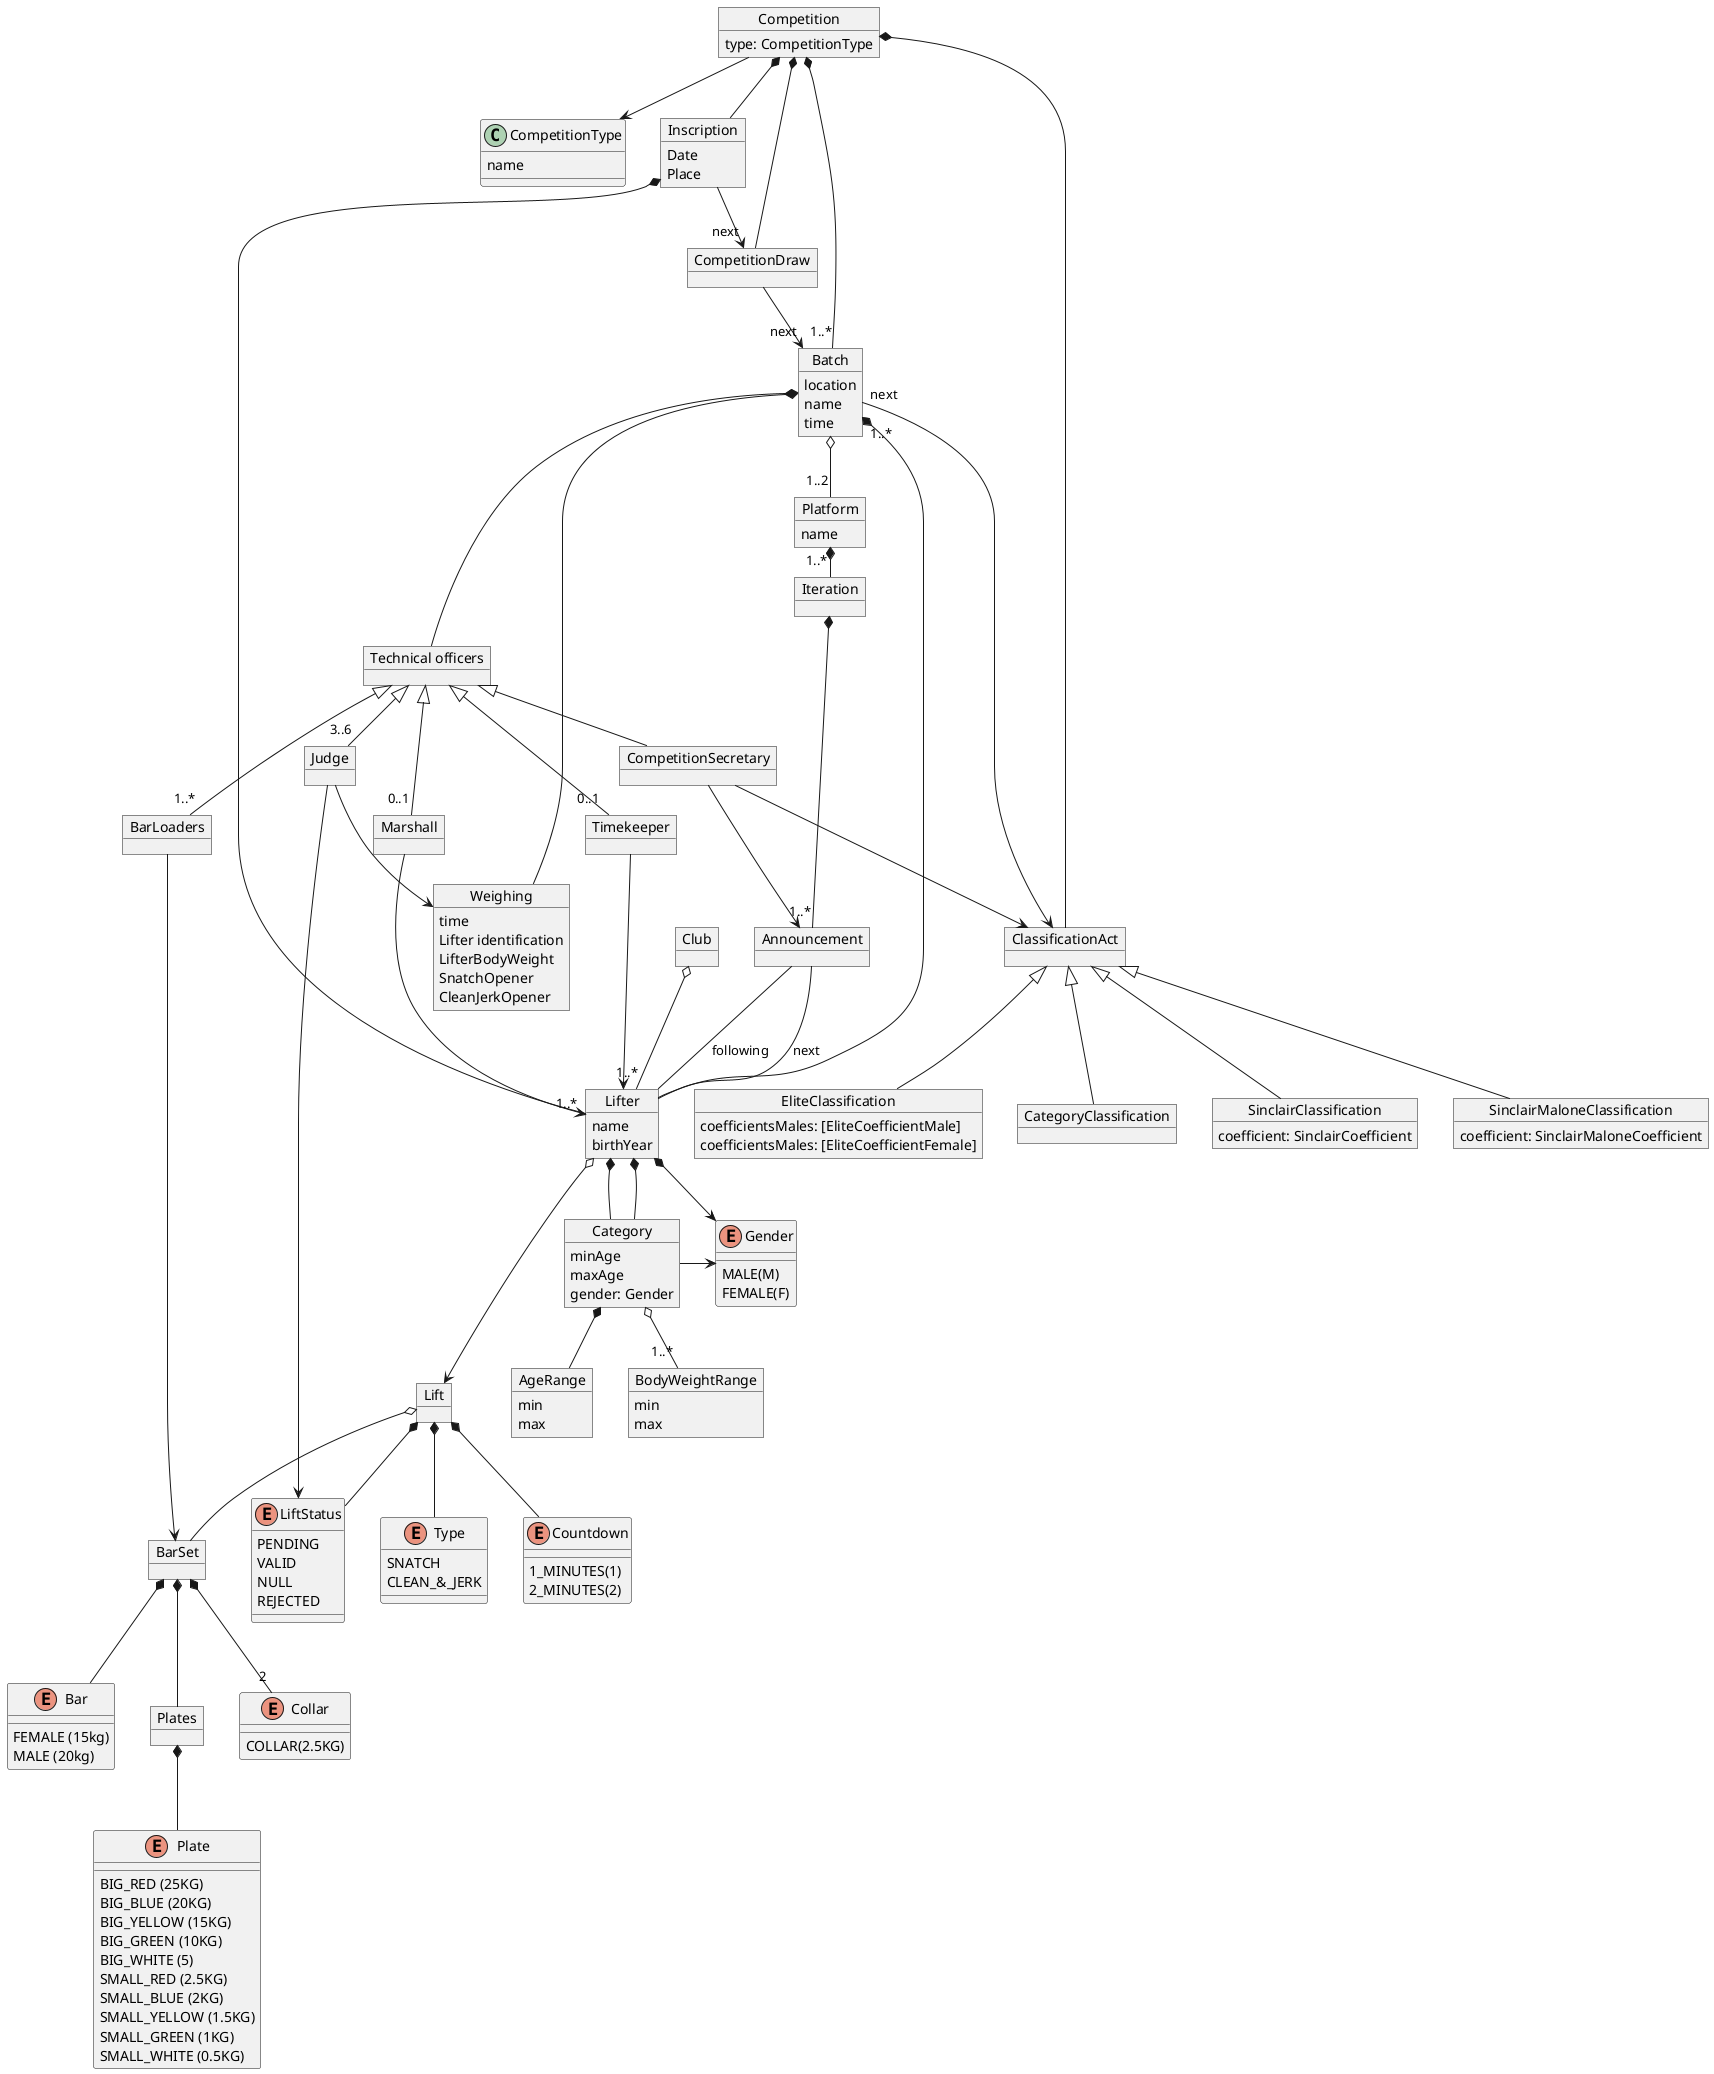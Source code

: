@startuml

object Competition {
   type: CompetitionType
}

class CompetitionType {
  name
}

object "Inscription" as Inscription {
  Date
  Place
}

object CompetitionDraw

object Batch {
  location
  name
  time
}

object Weighing {
  time
  Lifter identification
  LifterBodyWeight
  SnatchOpener
  CleanJerkOpener
}

object ClassificationAct

object CategoryClassification

object SinclairClassification {
  coefficient: SinclairCoefficient
}

object SinclairMaloneClassification {
  coefficient: SinclairMaloneCoefficient
}

object EliteClassification {
  coefficientsMales: [EliteCoefficientMale]
  coefficientsMales: [EliteCoefficientFemale]
}

object Platform {
  name
}
object BarLoaders

object Club

object Lifter {
  name
  birthYear
}

enum Gender {
  MALE(M)
  FEMALE(F)
}



object Judge

object Marshall

object CompetitionSecretary

object Timekeeper

object Lift

enum Type {
  SNATCH
  CLEAN_&_JERK
}

enum LiftStatus {
  PENDING
  VALID
  NULL
  REJECTED
}

enum Countdown {
  1_MINUTES(1)
  2_MINUTES(2)
}

object BarSet

enum Bar {
  FEMALE (15kg)
  MALE (20kg)
}

object Plates

enum Plate {
  BIG_RED (25KG)
  BIG_BLUE (20KG)
  BIG_YELLOW (15KG)
  BIG_GREEN (10KG)
  BIG_WHITE (5)
  SMALL_RED (2.5KG)
  SMALL_BLUE (2KG)
  SMALL_YELLOW (1.5KG)
  SMALL_GREEN (1KG)
  SMALL_WHITE (0.5KG)
}

enum Collar {
  COLLAR(2.5KG)
}

object Iteration

object Announcement

object Category {
  minAge
  maxAge
  gender: Gender
}

object AgeRange {
  min
  max
}

Category *-- AgeRange

object BodyWeightRange {
  min
  max
}

object "Technical officers" as TC


Competition --> CompetitionType
Competition *-- Inscription
Inscription *-- "1..*" Lifter

Club o-- "1..*" Lifter
Competition *-- CompetitionDraw
Competition *-- "1..*" Batch
Competition *-- ClassificationAct
ClassificationAct <|-- CategoryClassification
ClassificationAct <|-- SinclairClassification
ClassificationAct <|-- SinclairMaloneClassification
ClassificationAct <|-- EliteClassification

Batch "next" --> ClassificationAct
Inscription --> "next" CompetitionDraw
CompetitionDraw --> "next" Batch

Batch *-- Weighing
Batch o-- "1..2" Platform
Batch "1..*" *--  Lifter

Batch *--- TC
TC <|-- "3..6" Judge
TC <|-- CompetitionSecretary
TC <|-- "0..1" Marshall
TC <|-- "0..1" Timekeeper
TC <|-- "1..*" BarLoaders

Platform  *-  "1..*" Iteration
Iteration *-- "1..*"  Announcement

Announcement -- Lifter : next
Announcement -- Lifter : following

Lift *-- Type
Lift *-- LiftStatus
Lift *-- Countdown
Lift o-- BarSet

BarSet *-- Bar
BarSet *-- Plates
BarSet *-- "2" Collar
Plates *-- Plate

Lifter o---> Lift
Lifter *--> Gender
Lifter *-- Category
Lifter *-- Category

Category -> Gender
Category o-- "1..*" BodyWeightRange

CompetitionSecretary --> ClassificationAct
CompetitionSecretary --> Announcement
Timekeeper --> Lifter
Marshall --> Lifter
BarLoaders --> BarSet
Judge --> LiftStatus
Judge --> Weighing


@enduml
